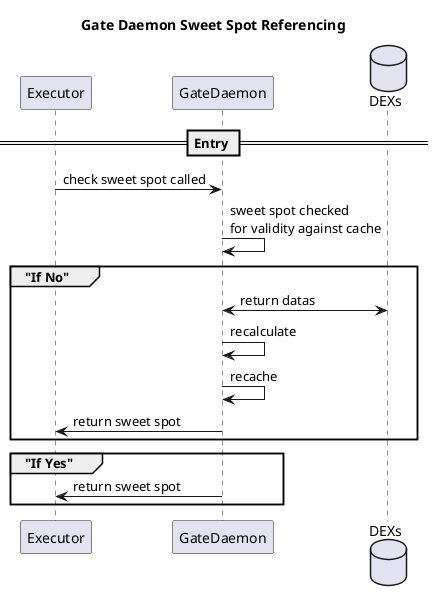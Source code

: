 @startuml BotSettlingProd
title Gate Daemon Sweet Spot Referencing

participant "Executor" as E
participant "GateDaemon" as GD
database "DEXs" as DEX

== Entry ==
E -> GD: check sweet spot called
GD -> GD: sweet spot checked\nfor validity against cache
group "If No"
GD <-> DEX: return datas
GD -> GD: recalculate
GD -> GD: recache
GD -> E: return sweet spot
end group
group "If Yes"
GD -> E: return sweet spot
end group

@enduml
